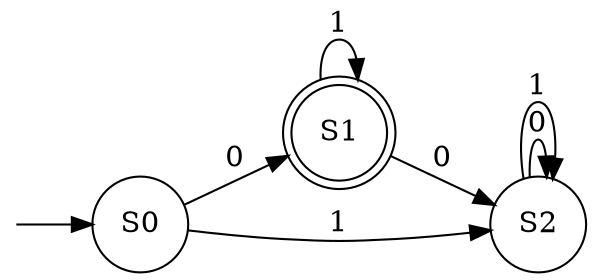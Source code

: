 digraph FiniteStateMachine {
	rankdir=LR;
	node [shape = doublecircle]; S1;
	node [shape = circle];
	start [shape=point, style=invis];
	start -> S0;
	S0 -> S1 [label = "0"];
	S0 -> S2 [label = "1"];
	S1 -> S1 [label = "1"];
	S1 -> S2 [label = "0"];
	S2 -> S2 [label = "0"];
	S2 -> S2 [label = "1"];
}